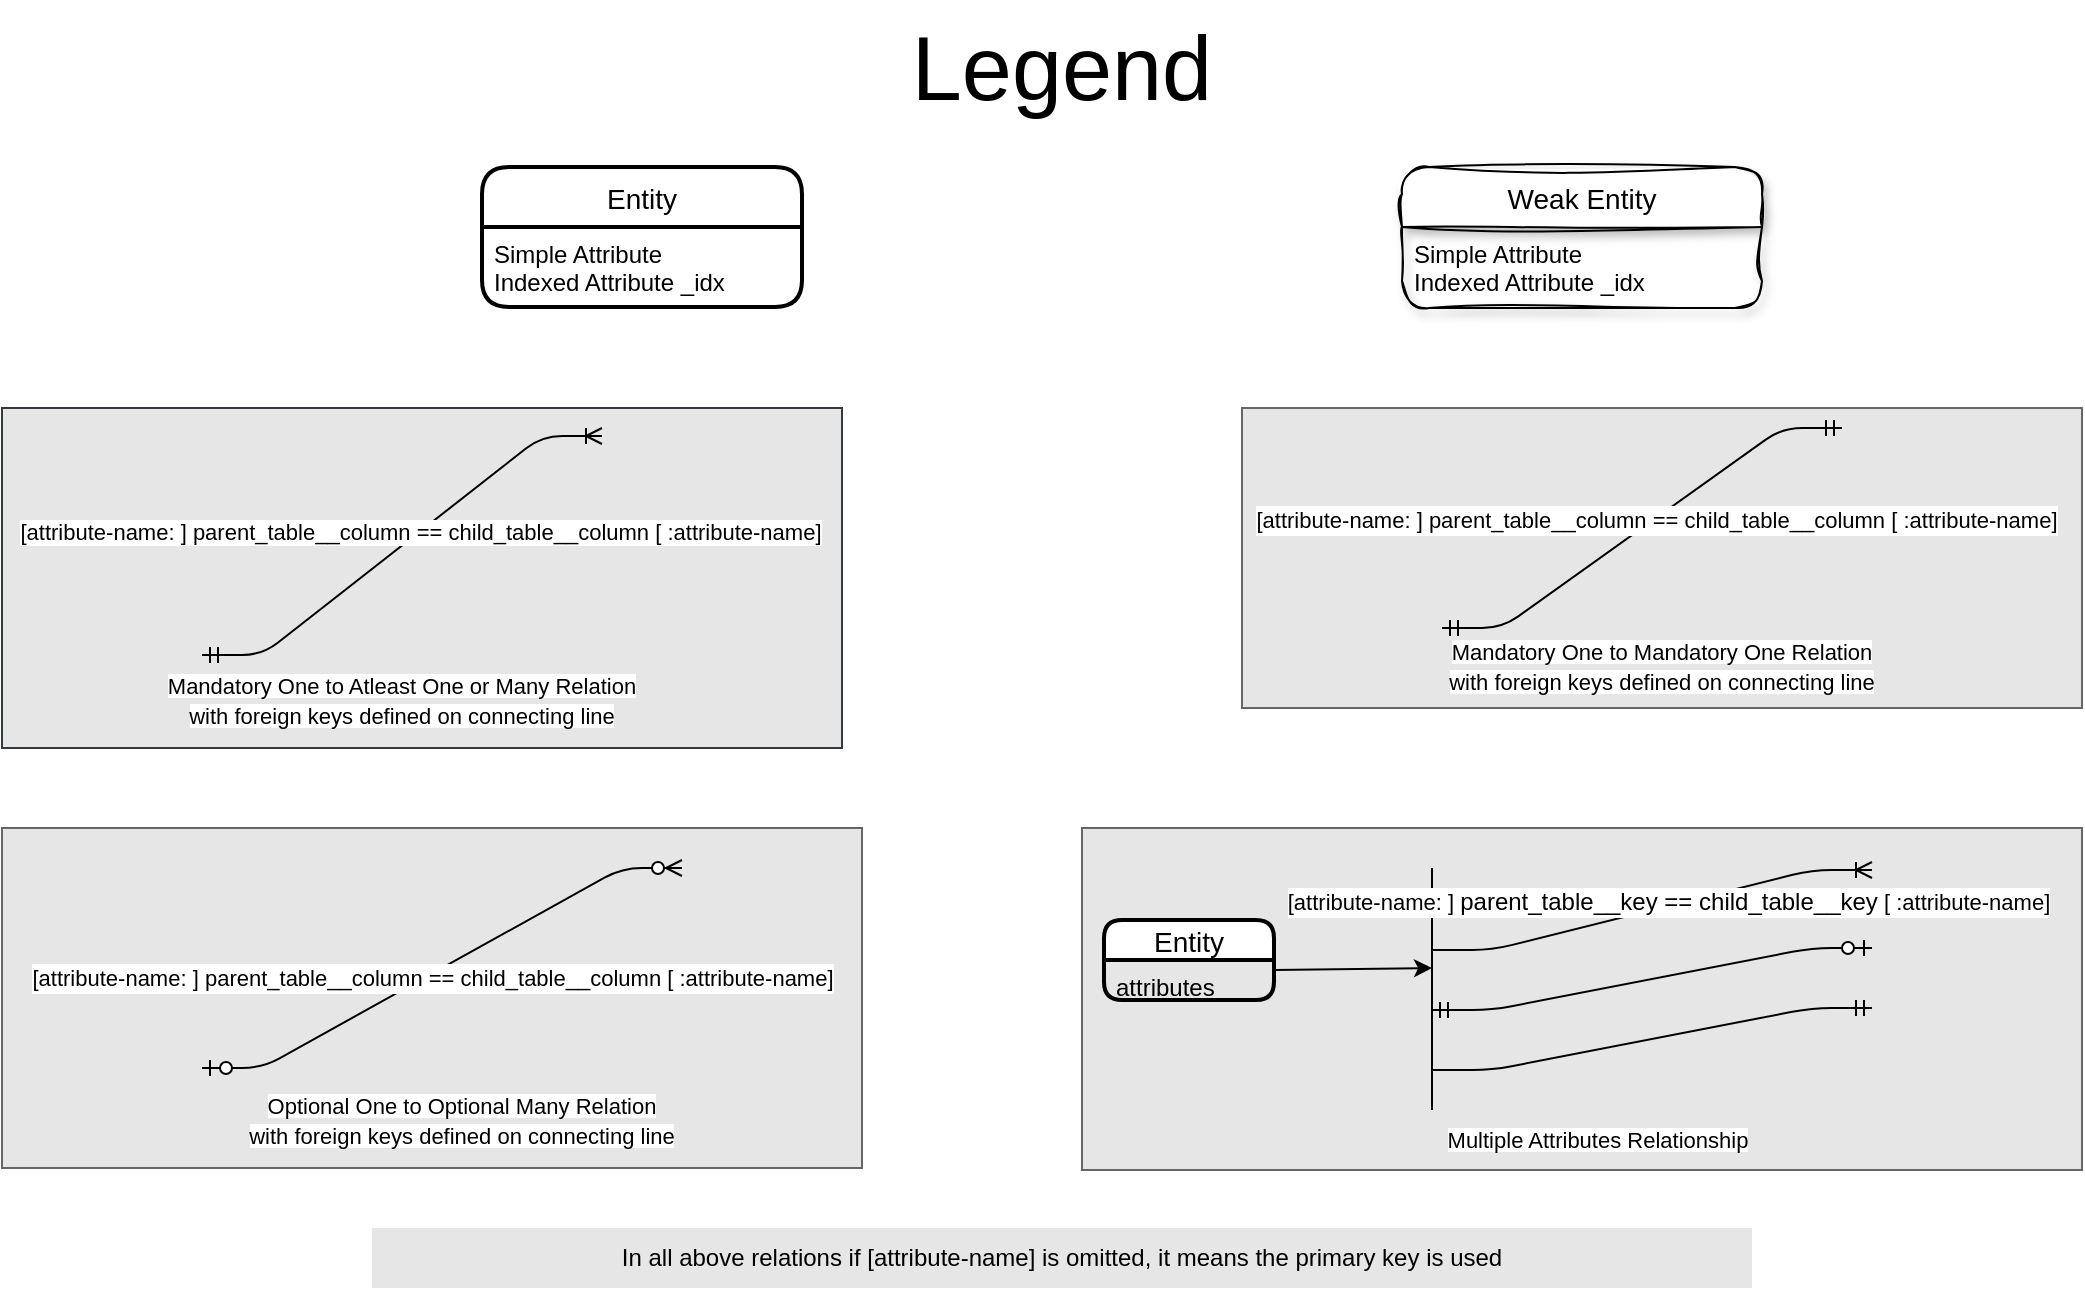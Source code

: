 <mxfile>
    <diagram id="WrSKoHDkt36mXYgP9mdu" name="Page-1">
        <mxGraphModel dx="1736" dy="-327" grid="1" gridSize="10" guides="1" tooltips="1" connect="1" arrows="1" fold="1" page="1" pageScale="1" pageWidth="1100" pageHeight="850" math="0" shadow="0">
            <root>
                <mxCell id="0"/>
                <mxCell id="1" parent="0"/>
                <mxCell id="54" value="Weak Entity" style="swimlane;childLayout=stackLayout;horizontal=1;startSize=30;horizontalStack=0;rounded=1;fontSize=14;fontStyle=0;strokeWidth=1;resizeParent=0;resizeLast=1;shadow=1;align=center;swimlaneFillColor=none;strokeColor=default;perimeterSpacing=0;swimlaneLine=1;glass=0;sketch=1;curveFitting=1;jiggle=2;" parent="1" vertex="1">
                    <mxGeometry x="-370" y="959.51" width="180" height="70.49" as="geometry"/>
                </mxCell>
                <mxCell id="55" value="Simple Attribute&#10;Indexed Attribute _idx" style="align=left;strokeColor=none;fillColor=none;spacingLeft=4;fontSize=12;verticalAlign=top;resizable=0;rotatable=0;part=1;" parent="54" vertex="1">
                    <mxGeometry y="30" width="180" height="40.49" as="geometry"/>
                </mxCell>
                <mxCell id="56" value="Entity" style="swimlane;childLayout=stackLayout;horizontal=1;startSize=30;horizontalStack=0;rounded=1;fontSize=14;fontStyle=0;strokeWidth=2;resizeParent=0;resizeLast=1;shadow=0;dashed=0;align=center;" parent="1" vertex="1">
                    <mxGeometry x="-830" y="959.51" width="160" height="70" as="geometry"/>
                </mxCell>
                <mxCell id="57" value="Simple Attribute&#10;Indexed Attribute _idx" style="align=left;strokeColor=none;fillColor=none;spacingLeft=4;fontSize=12;verticalAlign=top;resizable=0;rotatable=0;part=1;" parent="56" vertex="1">
                    <mxGeometry y="30" width="160" height="40" as="geometry"/>
                </mxCell>
                <mxCell id="62" value="&lt;span style=&quot;font-size: 45px;&quot;&gt;Legend&lt;/span&gt;" style="text;html=1;strokeColor=none;fillColor=none;align=center;verticalAlign=middle;whiteSpace=wrap;rounded=0;shadow=1;glass=0;sketch=1;strokeWidth=1;fontSize=45;fontStyle=0" parent="1" vertex="1">
                    <mxGeometry x="-625" y="880" width="170" height="60" as="geometry"/>
                </mxCell>
                <mxCell id="120" value="" style="group" parent="1" vertex="1" connectable="0">
                    <mxGeometry x="-1070" y="1080" width="420" height="170" as="geometry"/>
                </mxCell>
                <mxCell id="101" value="" style="group;fillColor=none;strokeColor=#82b366;container=0;" parent="120" vertex="1" connectable="0">
                    <mxGeometry x="70" width="260" height="160.51" as="geometry"/>
                </mxCell>
                <mxCell id="100" value="" style="group;container=0;fillColor=#E6E6E6;strokeColor=#36393d;" parent="120" vertex="1" connectable="0">
                    <mxGeometry width="420" height="170" as="geometry"/>
                </mxCell>
                <mxCell id="58" value="" style="edgeStyle=entityRelationEdgeStyle;fontSize=12;html=1;endArrow=ERoneToMany;startArrow=ERmandOne;exitX=1.001;exitY=0.439;exitDx=0;exitDy=0;exitPerimeter=0;" parent="120" edge="1">
                    <mxGeometry width="100" height="100" relative="1" as="geometry">
                        <mxPoint x="100" y="123.51" as="sourcePoint"/>
                        <mxPoint x="300" y="14" as="targetPoint"/>
                    </mxGeometry>
                </mxCell>
                <mxCell id="60" value="[attribute-name: ]&amp;nbsp;parent_table__column == child_table__column [ :attribute-name]" style="edgeLabel;html=1;align=center;verticalAlign=middle;resizable=0;points=[];" parent="58" vertex="1" connectable="0">
                    <mxGeometry x="0.09" relative="1" as="geometry">
                        <mxPoint as="offset"/>
                    </mxGeometry>
                </mxCell>
                <mxCell id="61" value="&lt;span style=&quot;font-size: 11px; background-color: rgb(255, 255, 255);&quot;&gt;Mandatory One to Atleast One or Many Relation&lt;br&gt;with foreign keys defined on connecting line&lt;br&gt;&lt;/span&gt;" style="text;html=1;strokeColor=none;fillColor=none;align=center;verticalAlign=middle;whiteSpace=wrap;rounded=0;shadow=1;glass=0;sketch=1;strokeWidth=1;" parent="120" vertex="1">
                    <mxGeometry x="70" y="130.51" width="260" height="30" as="geometry"/>
                </mxCell>
                <mxCell id="121" value="" style="group" parent="1" vertex="1" connectable="0">
                    <mxGeometry x="-450" y="1080" width="420" height="150" as="geometry"/>
                </mxCell>
                <mxCell id="104" value="" style="group;fillColor=#E6E6E6;fontColor=#333333;strokeColor=#666666;container=0;" parent="121" vertex="1" connectable="0">
                    <mxGeometry width="420" height="150" as="geometry"/>
                </mxCell>
                <mxCell id="95" value="" style="edgeStyle=entityRelationEdgeStyle;fontSize=12;html=1;endArrow=ERmandOne;startArrow=ERmandOne;endFill=0;" parent="121" edge="1">
                    <mxGeometry width="100" height="100" relative="1" as="geometry">
                        <mxPoint x="100" y="109.995" as="sourcePoint"/>
                        <mxPoint x="300" y="9.995" as="targetPoint"/>
                    </mxGeometry>
                </mxCell>
                <mxCell id="97" value="&lt;span style=&quot;font-size: 11px;&quot;&gt;[attribute-name: ] parent_table__column == child_table__column&lt;/span&gt;&lt;span style=&quot;font-size: 11px;&quot;&gt;&amp;nbsp;[ :attribute-name]&lt;/span&gt;" style="edgeLabel;html=1;align=center;verticalAlign=middle;resizable=0;points=[];fontSize=12;" parent="95" vertex="1" connectable="0">
                    <mxGeometry x="0.068" y="-1" relative="1" as="geometry">
                        <mxPoint as="offset"/>
                    </mxGeometry>
                </mxCell>
                <mxCell id="96" value="&lt;span style=&quot;font-size: 11px; background-color: rgb(255, 255, 255);&quot;&gt;Mandatory One to Mandatory One Relation&lt;br&gt;with foreign keys defined on connecting line&lt;br&gt;&lt;/span&gt;" style="text;html=1;strokeColor=none;fillColor=none;align=center;verticalAlign=middle;whiteSpace=wrap;rounded=0;shadow=1;glass=0;sketch=1;strokeWidth=1;" parent="121" vertex="1">
                    <mxGeometry x="80" y="113.995" width="260" height="30" as="geometry"/>
                </mxCell>
                <mxCell id="122" value="" style="group" parent="1" vertex="1" connectable="0">
                    <mxGeometry x="-1070" y="1290" width="430" height="170" as="geometry"/>
                </mxCell>
                <mxCell id="102" value="" style="group;fillColor=#E6E6E6;container=0;strokeColor=#666666;gradientColor=none;" parent="122" vertex="1" connectable="0">
                    <mxGeometry width="430" height="170" as="geometry"/>
                </mxCell>
                <mxCell id="74" value="" style="edgeStyle=entityRelationEdgeStyle;fontSize=12;html=1;endArrow=ERzeroToMany;startArrow=ERzeroToOne;" parent="122" edge="1">
                    <mxGeometry width="100" height="100" relative="1" as="geometry">
                        <mxPoint x="100" y="120" as="sourcePoint"/>
                        <mxPoint x="340" y="20" as="targetPoint"/>
                    </mxGeometry>
                </mxCell>
                <mxCell id="75" value="&lt;span style=&quot;font-size: 11px;&quot;&gt;[attribute-name: ]&amp;nbsp;&lt;/span&gt;&lt;span style=&quot;font-size: 11px;&quot;&gt;parent_table__column == child_table__column&lt;/span&gt;&lt;span style=&quot;font-size: 11px;&quot;&gt;&amp;nbsp;[ :attribute-name]&lt;/span&gt;" style="edgeLabel;html=1;align=center;verticalAlign=middle;resizable=0;points=[];fontSize=12;" parent="74" vertex="1" connectable="0">
                    <mxGeometry x="-0.053" y="-1" relative="1" as="geometry">
                        <mxPoint as="offset"/>
                    </mxGeometry>
                </mxCell>
                <mxCell id="76" value="&lt;span style=&quot;font-size: 11px; background-color: rgb(255, 255, 255);&quot;&gt;Optional One to Optional Many Relation&lt;br&gt;with foreign keys defined on connecting line&lt;br&gt;&lt;/span&gt;" style="text;html=1;strokeColor=none;fillColor=none;align=center;verticalAlign=middle;whiteSpace=wrap;rounded=0;shadow=1;glass=0;sketch=1;strokeWidth=1;" parent="122" vertex="1">
                    <mxGeometry x="100" y="130.51" width="260" height="30" as="geometry"/>
                </mxCell>
                <mxCell id="124" value="In all above relations if [attribute-name] is omitted, it means the primary key is used" style="text;html=1;strokeColor=none;fillColor=#E6E6E6;align=center;verticalAlign=middle;whiteSpace=wrap;rounded=0;" parent="1" vertex="1">
                    <mxGeometry x="-885" y="1490" width="690" height="30" as="geometry"/>
                </mxCell>
                <mxCell id="126" value="" style="group" parent="1" vertex="1" connectable="0">
                    <mxGeometry x="-530" y="1290" width="500" height="171" as="geometry"/>
                </mxCell>
                <mxCell id="93" value="" style="group;fillColor=#E6E6E6;fontColor=#333333;strokeColor=#666666;container=0;" parent="126" vertex="1" connectable="0">
                    <mxGeometry width="500" height="171" as="geometry"/>
                </mxCell>
                <mxCell id="83" value="" style="endArrow=none;html=1;rounded=0;fontSize=12;" parent="126" edge="1">
                    <mxGeometry relative="1" as="geometry">
                        <mxPoint x="175" y="140.995" as="sourcePoint"/>
                        <mxPoint x="175" y="19.995" as="targetPoint"/>
                    </mxGeometry>
                </mxCell>
                <mxCell id="84" value="Entity" style="swimlane;childLayout=stackLayout;horizontal=1;startSize=20;horizontalStack=0;rounded=1;fontSize=14;fontStyle=0;strokeWidth=2;resizeParent=0;resizeLast=1;shadow=0;dashed=0;align=center;" parent="126" vertex="1">
                    <mxGeometry x="11" y="46.005" width="85" height="40" as="geometry"/>
                </mxCell>
                <mxCell id="85" value="attributes" style="align=left;strokeColor=none;fillColor=none;spacingLeft=4;fontSize=12;verticalAlign=top;resizable=0;rotatable=0;part=1;" parent="84" vertex="1">
                    <mxGeometry y="20" width="85" height="20" as="geometry"/>
                </mxCell>
                <mxCell id="86" style="edgeStyle=none;html=1;exitX=1;exitY=0.25;exitDx=0;exitDy=0;fontSize=12;startArrow=none;startFill=0;" parent="126" source="85" edge="1">
                    <mxGeometry relative="1" as="geometry">
                        <mxPoint x="175" y="70" as="targetPoint"/>
                    </mxGeometry>
                </mxCell>
                <mxCell id="87" value="" style="edgeStyle=entityRelationEdgeStyle;fontSize=12;html=1;endArrow=ERoneToMany;" parent="126" edge="1">
                    <mxGeometry width="100" height="100" relative="1" as="geometry">
                        <mxPoint x="175" y="60.995" as="sourcePoint"/>
                        <mxPoint x="395" y="20.995" as="targetPoint"/>
                    </mxGeometry>
                </mxCell>
                <mxCell id="92" value="&lt;span style=&quot;font-size: 11px;&quot;&gt;[attribute-name: ]&amp;nbsp;&lt;/span&gt;parent_table__key == child_table__key&lt;span style=&quot;font-size: 11px;&quot;&gt;&amp;nbsp;[ :attribute-name]&lt;/span&gt;" style="edgeLabel;html=1;align=center;verticalAlign=middle;resizable=0;points=[];fontSize=12;" parent="87" vertex="1" connectable="0">
                    <mxGeometry x="0.07" y="2" relative="1" as="geometry">
                        <mxPoint as="offset"/>
                    </mxGeometry>
                </mxCell>
                <mxCell id="88" value="" style="edgeStyle=entityRelationEdgeStyle;fontSize=12;html=1;endArrow=ERzeroToOne;startArrow=ERmandOne;" parent="126" edge="1">
                    <mxGeometry width="100" height="100" relative="1" as="geometry">
                        <mxPoint x="175" y="90.995" as="sourcePoint"/>
                        <mxPoint x="395" y="59.995" as="targetPoint"/>
                    </mxGeometry>
                </mxCell>
                <mxCell id="89" value="" style="edgeStyle=entityRelationEdgeStyle;fontSize=12;html=1;endArrow=ERmandOne;" parent="126" edge="1">
                    <mxGeometry width="100" height="100" relative="1" as="geometry">
                        <mxPoint x="175" y="120.995" as="sourcePoint"/>
                        <mxPoint x="395" y="89.995" as="targetPoint"/>
                    </mxGeometry>
                </mxCell>
                <mxCell id="90" value="&lt;span style=&quot;font-size: 11px; background-color: rgb(255, 255, 255);&quot;&gt;Multiple Attributes Relationship&lt;br&gt;&lt;/span&gt;" style="text;html=1;strokeColor=none;fillColor=none;align=center;verticalAlign=middle;whiteSpace=wrap;rounded=0;shadow=1;glass=0;sketch=1;strokeWidth=1;" parent="126" vertex="1">
                    <mxGeometry x="128" y="140.995" width="260" height="30" as="geometry"/>
                </mxCell>
            </root>
        </mxGraphModel>
    </diagram>
</mxfile>